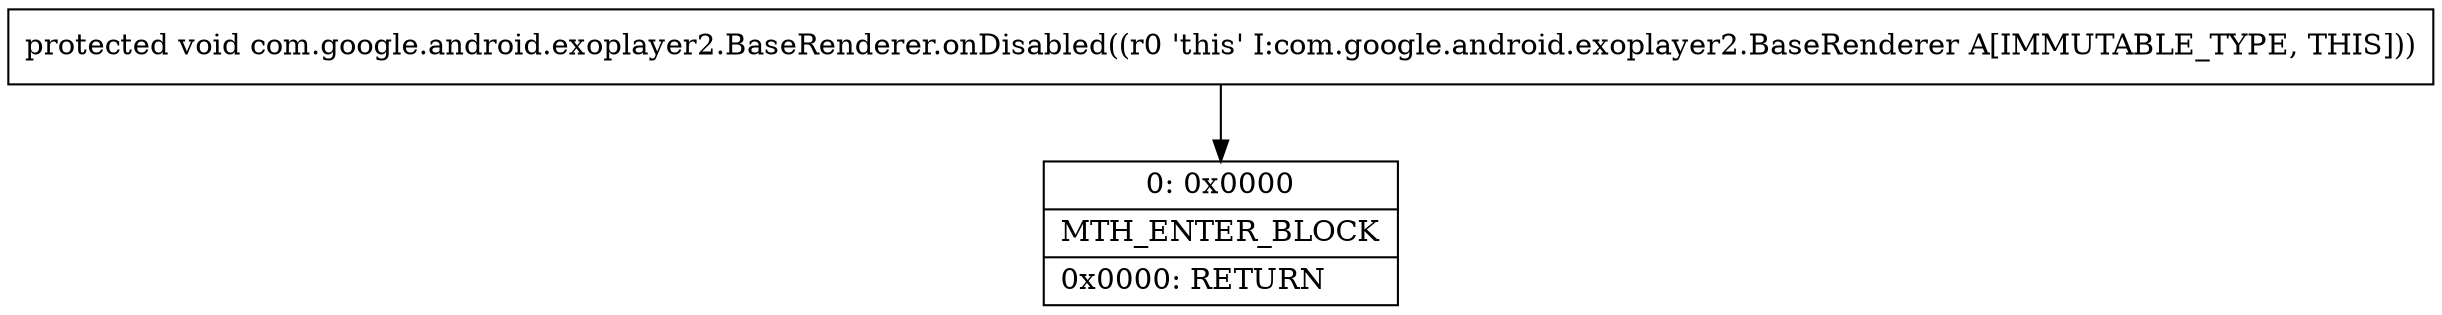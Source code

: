 digraph "CFG forcom.google.android.exoplayer2.BaseRenderer.onDisabled()V" {
Node_0 [shape=record,label="{0\:\ 0x0000|MTH_ENTER_BLOCK\l|0x0000: RETURN   \l}"];
MethodNode[shape=record,label="{protected void com.google.android.exoplayer2.BaseRenderer.onDisabled((r0 'this' I:com.google.android.exoplayer2.BaseRenderer A[IMMUTABLE_TYPE, THIS])) }"];
MethodNode -> Node_0;
}

